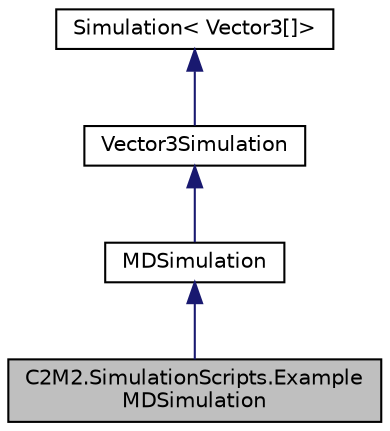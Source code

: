 digraph "C2M2.SimulationScripts.ExampleMDSimulation"
{
 // LATEX_PDF_SIZE
  edge [fontname="Helvetica",fontsize="10",labelfontname="Helvetica",labelfontsize="10"];
  node [fontname="Helvetica",fontsize="10",shape=record];
  Node1 [label="C2M2.SimulationScripts.Example\lMDSimulation",height=0.2,width=0.4,color="black", fillcolor="grey75", style="filled", fontcolor="black",tooltip=" "];
  Node2 -> Node1 [dir="back",color="midnightblue",fontsize="10",style="solid",fontname="Helvetica"];
  Node2 [label="MDSimulation",height=0.2,width=0.4,color="black", fillcolor="white", style="filled",URL="$de/d2d/class_c2_m2_1_1_simulation_scripts_1_1_m_d_simulation.html",tooltip=" "];
  Node3 -> Node2 [dir="back",color="midnightblue",fontsize="10",style="solid",fontname="Helvetica"];
  Node3 [label="Vector3Simulation",height=0.2,width=0.4,color="black", fillcolor="white", style="filled",URL="$d6/d3a/class_c2_m2_1_1_simulation_scripts_1_1_vector3_simulation.html",tooltip=" "];
  Node4 -> Node3 [dir="back",color="midnightblue",fontsize="10",style="solid",fontname="Helvetica"];
  Node4 [label="Simulation\< Vector3[]\>",height=0.2,width=0.4,color="black", fillcolor="white", style="filled",URL="$d5/dfa/class_c2_m2_1_1_simulation_scripts_1_1_simulation.html",tooltip=" "];
}
